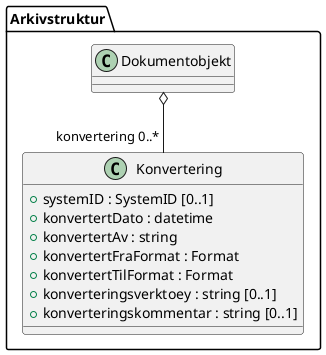 @startuml
skinparam nodesep 100
class Arkivstruktur.Konvertering {
  +systemID : SystemID [0..1]
  +konvertertDato : datetime
  +konvertertAv : string
  +konvertertFraFormat : Format
  +konvertertTilFormat : Format
  +konverteringsverktoey : string [0..1]
  +konverteringskommentar : string [0..1]
}
Arkivstruktur.Dokumentobjekt o-- "konvertering 0..*" Arkivstruktur.Konvertering
@enduml
